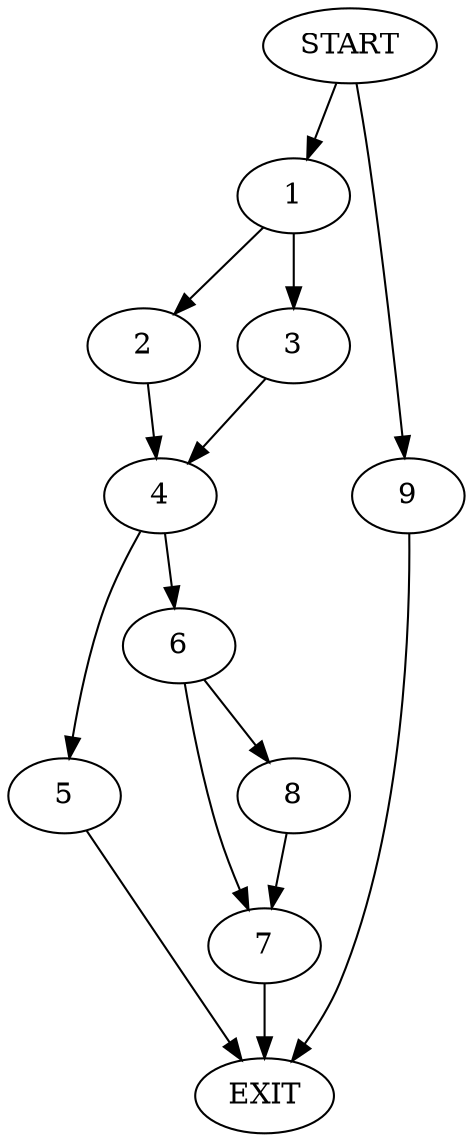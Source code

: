 digraph {
0 [label="START"]
10 [label="EXIT"]
0 -> 1
1 -> 2
1 -> 3
2 -> 4
3 -> 4
4 -> 5
4 -> 6
5 -> 10
6 -> 7
6 -> 8
0 -> 9
9 -> 10
8 -> 7
7 -> 10
}
